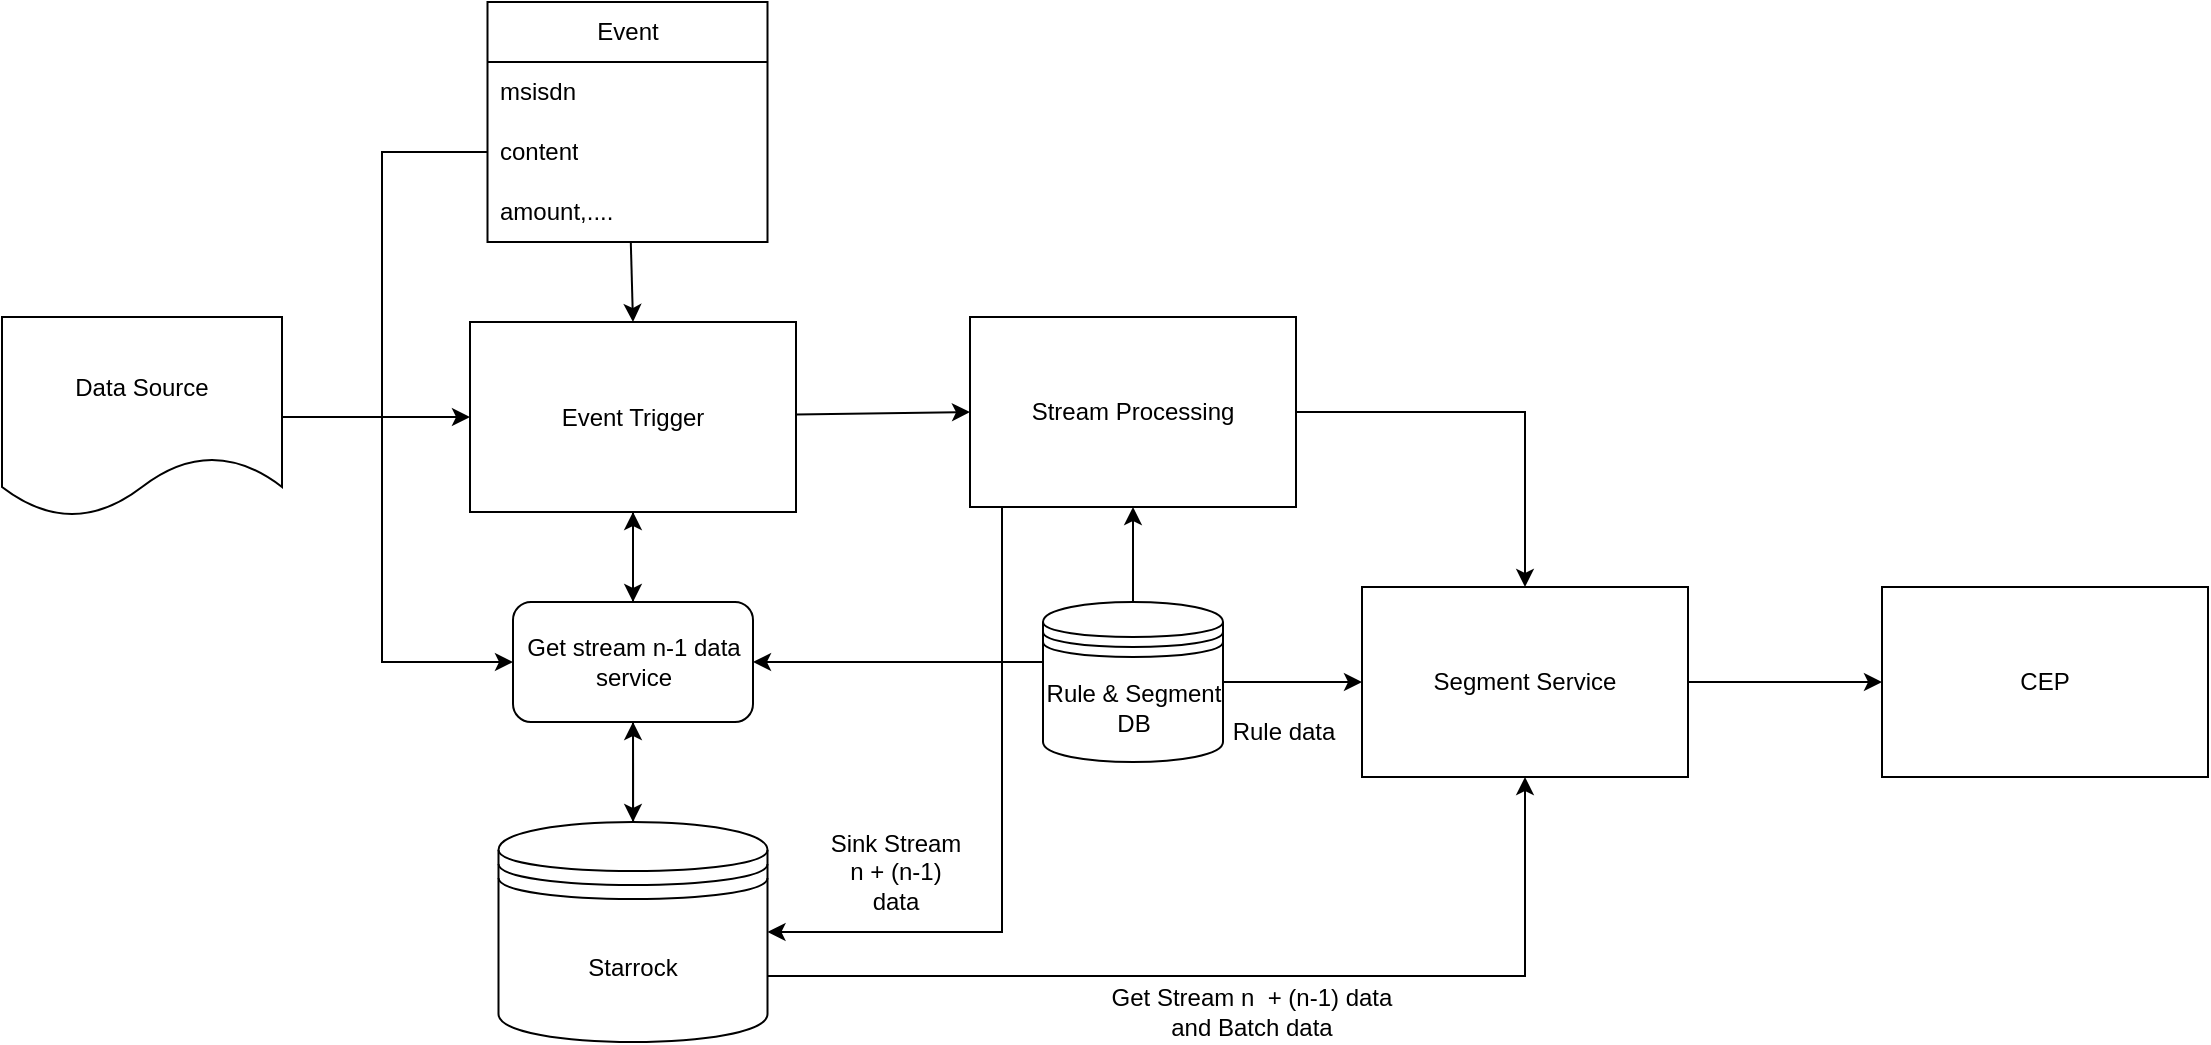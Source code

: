 <mxfile version="26.1.0" pages="6">
  <diagram name="Page-1" id="2a4DKPGKzgBVhFn4Mj35">
    <mxGraphModel dx="1520" dy="2384" grid="1" gridSize="10" guides="1" tooltips="1" connect="1" arrows="1" fold="1" page="1" pageScale="1" pageWidth="827" pageHeight="1169" math="0" shadow="0">
      <root>
        <mxCell id="0" />
        <mxCell id="1" parent="0" />
        <mxCell id="zNxumcALa8TS4kG8W1ZB-20" style="edgeStyle=orthogonalEdgeStyle;rounded=0;orthogonalLoop=1;jettySize=auto;html=1;entryX=0.5;entryY=1;entryDx=0;entryDy=0;" parent="1" source="zNxumcALa8TS4kG8W1ZB-2" target="zNxumcALa8TS4kG8W1ZB-6" edge="1">
          <mxGeometry relative="1" as="geometry" />
        </mxCell>
        <mxCell id="zNxumcALa8TS4kG8W1ZB-44" style="edgeStyle=orthogonalEdgeStyle;rounded=0;orthogonalLoop=1;jettySize=auto;html=1;exitX=1;exitY=0.7;exitDx=0;exitDy=0;entryX=0.5;entryY=1;entryDx=0;entryDy=0;" parent="1" source="zNxumcALa8TS4kG8W1ZB-2" target="zNxumcALa8TS4kG8W1ZB-41" edge="1">
          <mxGeometry relative="1" as="geometry" />
        </mxCell>
        <mxCell id="zNxumcALa8TS4kG8W1ZB-2" value="Starrock" style="shape=datastore;whiteSpace=wrap;html=1;" parent="1" vertex="1">
          <mxGeometry x="428.25" y="410" width="134.5" height="110" as="geometry" />
        </mxCell>
        <mxCell id="zNxumcALa8TS4kG8W1ZB-17" style="edgeStyle=orthogonalEdgeStyle;rounded=0;orthogonalLoop=1;jettySize=auto;html=1;entryX=0;entryY=0.5;entryDx=0;entryDy=0;" parent="1" source="zNxumcALa8TS4kG8W1ZB-4" target="zNxumcALa8TS4kG8W1ZB-5" edge="1">
          <mxGeometry relative="1" as="geometry" />
        </mxCell>
        <mxCell id="zNxumcALa8TS4kG8W1ZB-4" value="Data Source" style="shape=document;whiteSpace=wrap;html=1;boundedLbl=1;" parent="1" vertex="1">
          <mxGeometry x="180" y="157.5" width="140" height="100" as="geometry" />
        </mxCell>
        <mxCell id="zNxumcALa8TS4kG8W1ZB-18" style="edgeStyle=orthogonalEdgeStyle;rounded=0;orthogonalLoop=1;jettySize=auto;html=1;" parent="1" source="zNxumcALa8TS4kG8W1ZB-5" target="zNxumcALa8TS4kG8W1ZB-6" edge="1">
          <mxGeometry relative="1" as="geometry" />
        </mxCell>
        <mxCell id="zNxumcALa8TS4kG8W1ZB-37" style="rounded=0;orthogonalLoop=1;jettySize=auto;html=1;entryX=0;entryY=0.5;entryDx=0;entryDy=0;" parent="1" source="zNxumcALa8TS4kG8W1ZB-5" target="zNxumcALa8TS4kG8W1ZB-36" edge="1">
          <mxGeometry relative="1" as="geometry" />
        </mxCell>
        <mxCell id="zNxumcALa8TS4kG8W1ZB-5" value="Event Trigger" style="rounded=0;whiteSpace=wrap;html=1;" parent="1" vertex="1">
          <mxGeometry x="414" y="160" width="163" height="95" as="geometry" />
        </mxCell>
        <mxCell id="zNxumcALa8TS4kG8W1ZB-19" style="edgeStyle=orthogonalEdgeStyle;rounded=0;orthogonalLoop=1;jettySize=auto;html=1;entryX=0.5;entryY=0;entryDx=0;entryDy=0;" parent="1" source="zNxumcALa8TS4kG8W1ZB-6" target="zNxumcALa8TS4kG8W1ZB-2" edge="1">
          <mxGeometry relative="1" as="geometry" />
        </mxCell>
        <mxCell id="zNxumcALa8TS4kG8W1ZB-21" style="edgeStyle=orthogonalEdgeStyle;rounded=0;orthogonalLoop=1;jettySize=auto;html=1;entryX=0.5;entryY=1;entryDx=0;entryDy=0;" parent="1" source="zNxumcALa8TS4kG8W1ZB-6" target="zNxumcALa8TS4kG8W1ZB-5" edge="1">
          <mxGeometry relative="1" as="geometry" />
        </mxCell>
        <mxCell id="zNxumcALa8TS4kG8W1ZB-6" value="Get stream n-1 data service" style="rounded=1;whiteSpace=wrap;html=1;" parent="1" vertex="1">
          <mxGeometry x="435.5" y="300" width="120" height="60" as="geometry" />
        </mxCell>
        <mxCell id="zNxumcALa8TS4kG8W1ZB-27" style="rounded=0;orthogonalLoop=1;jettySize=auto;html=1;entryX=0;entryY=0.5;entryDx=0;entryDy=0;exitX=0;exitY=0.5;exitDx=0;exitDy=0;edgeStyle=orthogonalEdgeStyle;" parent="1" source="zNxumcALa8TS4kG8W1ZB-9" target="zNxumcALa8TS4kG8W1ZB-6" edge="1">
          <mxGeometry relative="1" as="geometry">
            <Array as="points">
              <mxPoint x="370" y="75" />
              <mxPoint x="370" y="330" />
            </Array>
          </mxGeometry>
        </mxCell>
        <mxCell id="zNxumcALa8TS4kG8W1ZB-29" style="rounded=0;orthogonalLoop=1;jettySize=auto;html=1;entryX=0.5;entryY=0;entryDx=0;entryDy=0;" parent="1" source="zNxumcALa8TS4kG8W1ZB-7" target="zNxumcALa8TS4kG8W1ZB-5" edge="1">
          <mxGeometry relative="1" as="geometry" />
        </mxCell>
        <mxCell id="zNxumcALa8TS4kG8W1ZB-7" value="Event" style="swimlane;fontStyle=0;childLayout=stackLayout;horizontal=1;startSize=30;horizontalStack=0;resizeParent=1;resizeParentMax=0;resizeLast=0;collapsible=1;marginBottom=0;whiteSpace=wrap;html=1;" parent="1" vertex="1">
          <mxGeometry x="422.75" width="140" height="120" as="geometry" />
        </mxCell>
        <mxCell id="zNxumcALa8TS4kG8W1ZB-8" value="msisdn" style="text;strokeColor=none;fillColor=none;align=left;verticalAlign=middle;spacingLeft=4;spacingRight=4;overflow=hidden;points=[[0,0.5],[1,0.5]];portConstraint=eastwest;rotatable=0;whiteSpace=wrap;html=1;" parent="zNxumcALa8TS4kG8W1ZB-7" vertex="1">
          <mxGeometry y="30" width="140" height="30" as="geometry" />
        </mxCell>
        <mxCell id="zNxumcALa8TS4kG8W1ZB-9" value="content" style="text;strokeColor=none;fillColor=none;align=left;verticalAlign=middle;spacingLeft=4;spacingRight=4;overflow=hidden;points=[[0,0.5],[1,0.5]];portConstraint=eastwest;rotatable=0;whiteSpace=wrap;html=1;" parent="zNxumcALa8TS4kG8W1ZB-7" vertex="1">
          <mxGeometry y="60" width="140" height="30" as="geometry" />
        </mxCell>
        <mxCell id="zNxumcALa8TS4kG8W1ZB-10" value="amount,...." style="text;strokeColor=none;fillColor=none;align=left;verticalAlign=middle;spacingLeft=4;spacingRight=4;overflow=hidden;points=[[0,0.5],[1,0.5]];portConstraint=eastwest;rotatable=0;whiteSpace=wrap;html=1;" parent="zNxumcALa8TS4kG8W1ZB-7" vertex="1">
          <mxGeometry y="90" width="140" height="30" as="geometry" />
        </mxCell>
        <mxCell id="zNxumcALa8TS4kG8W1ZB-43" style="edgeStyle=orthogonalEdgeStyle;rounded=0;orthogonalLoop=1;jettySize=auto;html=1;entryX=0;entryY=0.5;entryDx=0;entryDy=0;" parent="1" source="zNxumcALa8TS4kG8W1ZB-32" target="zNxumcALa8TS4kG8W1ZB-41" edge="1">
          <mxGeometry relative="1" as="geometry" />
        </mxCell>
        <mxCell id="yC1tDRG9gAqGj_ntBNiE-1" style="edgeStyle=orthogonalEdgeStyle;rounded=0;orthogonalLoop=1;jettySize=auto;html=1;entryX=0.5;entryY=1;entryDx=0;entryDy=0;" parent="1" source="zNxumcALa8TS4kG8W1ZB-32" target="zNxumcALa8TS4kG8W1ZB-36" edge="1">
          <mxGeometry relative="1" as="geometry" />
        </mxCell>
        <mxCell id="zNxumcALa8TS4kG8W1ZB-32" value="Rule &amp;amp; Segment DB" style="shape=datastore;whiteSpace=wrap;html=1;" parent="1" vertex="1">
          <mxGeometry x="700.5" y="300" width="90" height="80" as="geometry" />
        </mxCell>
        <mxCell id="zNxumcALa8TS4kG8W1ZB-33" style="rounded=0;orthogonalLoop=1;jettySize=auto;html=1;" parent="1" target="zNxumcALa8TS4kG8W1ZB-6" edge="1">
          <mxGeometry relative="1" as="geometry">
            <mxPoint x="701" y="330" as="sourcePoint" />
          </mxGeometry>
        </mxCell>
        <mxCell id="zNxumcALa8TS4kG8W1ZB-38" style="edgeStyle=orthogonalEdgeStyle;rounded=0;orthogonalLoop=1;jettySize=auto;html=1;entryX=1;entryY=0.5;entryDx=0;entryDy=0;exitX=0.25;exitY=1;exitDx=0;exitDy=0;" parent="1" source="zNxumcALa8TS4kG8W1ZB-36" target="zNxumcALa8TS4kG8W1ZB-2" edge="1">
          <mxGeometry relative="1" as="geometry">
            <Array as="points">
              <mxPoint x="680" y="253" />
              <mxPoint x="680" y="465" />
            </Array>
          </mxGeometry>
        </mxCell>
        <mxCell id="zNxumcALa8TS4kG8W1ZB-42" style="edgeStyle=orthogonalEdgeStyle;rounded=0;orthogonalLoop=1;jettySize=auto;html=1;" parent="1" source="zNxumcALa8TS4kG8W1ZB-36" target="zNxumcALa8TS4kG8W1ZB-41" edge="1">
          <mxGeometry relative="1" as="geometry" />
        </mxCell>
        <mxCell id="zNxumcALa8TS4kG8W1ZB-36" value="Stream Processing" style="rounded=0;whiteSpace=wrap;html=1;" parent="1" vertex="1">
          <mxGeometry x="664" y="157.5" width="163" height="95" as="geometry" />
        </mxCell>
        <mxCell id="zNxumcALa8TS4kG8W1ZB-39" value="Sink Stream n + (n-1) data" style="text;html=1;align=center;verticalAlign=middle;whiteSpace=wrap;rounded=0;" parent="1" vertex="1">
          <mxGeometry x="590" y="420" width="74" height="30" as="geometry" />
        </mxCell>
        <mxCell id="zNxumcALa8TS4kG8W1ZB-49" style="edgeStyle=orthogonalEdgeStyle;rounded=0;orthogonalLoop=1;jettySize=auto;html=1;" parent="1" source="zNxumcALa8TS4kG8W1ZB-41" target="zNxumcALa8TS4kG8W1ZB-48" edge="1">
          <mxGeometry relative="1" as="geometry" />
        </mxCell>
        <mxCell id="zNxumcALa8TS4kG8W1ZB-41" value="Segment Service" style="rounded=0;whiteSpace=wrap;html=1;" parent="1" vertex="1">
          <mxGeometry x="860" y="292.5" width="163" height="95" as="geometry" />
        </mxCell>
        <mxCell id="zNxumcALa8TS4kG8W1ZB-45" value="Get Stream n&amp;nbsp; + (n-1) data and Batch data" style="text;html=1;align=center;verticalAlign=middle;whiteSpace=wrap;rounded=0;" parent="1" vertex="1">
          <mxGeometry x="730" y="490" width="150" height="30" as="geometry" />
        </mxCell>
        <mxCell id="zNxumcALa8TS4kG8W1ZB-46" value="Rule data" style="text;html=1;align=center;verticalAlign=middle;whiteSpace=wrap;rounded=0;" parent="1" vertex="1">
          <mxGeometry x="790.5" y="350" width="60" height="30" as="geometry" />
        </mxCell>
        <mxCell id="zNxumcALa8TS4kG8W1ZB-48" value="CEP" style="rounded=0;whiteSpace=wrap;html=1;" parent="1" vertex="1">
          <mxGeometry x="1120" y="292.5" width="163" height="95" as="geometry" />
        </mxCell>
      </root>
    </mxGraphModel>
  </diagram>
  <diagram id="xseD4UBnlJ_RGD8H1qrA" name="Page-2">
    <mxGraphModel grid="1" page="1" gridSize="10" guides="1" tooltips="1" connect="1" arrows="1" fold="1" pageScale="1" pageWidth="827" pageHeight="1169" math="0" shadow="0">
      <root>
        <mxCell id="0" />
        <mxCell id="1" parent="0" />
        <mxCell id="ee4ISd0ke6B4WLnKGwTi-4" value="" style="shape=umlLifeline;perimeter=lifelinePerimeter;whiteSpace=wrap;html=1;container=1;dropTarget=0;collapsible=0;recursiveResize=0;outlineConnect=0;portConstraint=eastwest;newEdgeStyle={&quot;curved&quot;:0,&quot;rounded&quot;:0};participant=umlActor;" vertex="1" parent="1">
          <mxGeometry x="190" y="70" width="20" height="300" as="geometry" />
        </mxCell>
        <mxCell id="ee4ISd0ke6B4WLnKGwTi-19" value="" style="html=1;points=[[0,0,0,0,5],[0,1,0,0,-5],[1,0,0,0,5],[1,1,0,0,-5]];perimeter=orthogonalPerimeter;outlineConnect=0;targetShapes=umlLifeline;portConstraint=eastwest;newEdgeStyle={&quot;curved&quot;:0,&quot;rounded&quot;:0};" vertex="1" parent="ee4ISd0ke6B4WLnKGwTi-4">
          <mxGeometry x="5" y="50" width="10" height="160" as="geometry" />
        </mxCell>
        <mxCell id="ee4ISd0ke6B4WLnKGwTi-5" value="" style="shape=umlLifeline;perimeter=lifelinePerimeter;whiteSpace=wrap;html=1;container=1;dropTarget=0;collapsible=0;recursiveResize=0;outlineConnect=0;portConstraint=eastwest;newEdgeStyle={&quot;curved&quot;:0,&quot;rounded&quot;:0};participant=umlBoundary;" vertex="1" parent="1">
          <mxGeometry x="310" y="70" width="50" height="300" as="geometry" />
        </mxCell>
        <mxCell id="ee4ISd0ke6B4WLnKGwTi-22" value="" style="html=1;points=[[0,0,0,0,5],[0,1,0,0,-5],[1,0,0,0,5],[1,1,0,0,-5]];perimeter=orthogonalPerimeter;outlineConnect=0;targetShapes=umlLifeline;portConstraint=eastwest;newEdgeStyle={&quot;curved&quot;:0,&quot;rounded&quot;:0};" vertex="1" parent="ee4ISd0ke6B4WLnKGwTi-5">
          <mxGeometry x="20" y="60" width="10" height="90" as="geometry" />
        </mxCell>
        <mxCell id="ee4ISd0ke6B4WLnKGwTi-6" value="" style="shape=umlLifeline;perimeter=lifelinePerimeter;whiteSpace=wrap;html=1;container=1;dropTarget=0;collapsible=0;recursiveResize=0;outlineConnect=0;portConstraint=eastwest;newEdgeStyle={&quot;curved&quot;:0,&quot;rounded&quot;:0};participant=umlControl;" vertex="1" parent="1">
          <mxGeometry x="460" y="70" width="40" height="300" as="geometry" />
        </mxCell>
        <mxCell id="yI3faxb9LtJFicsF6nKh-2" value="" style="html=1;points=[[0,0,0,0,5],[0,1,0,0,-5],[1,0,0,0,5],[1,1,0,0,-5]];perimeter=orthogonalPerimeter;outlineConnect=0;targetShapes=umlLifeline;portConstraint=eastwest;newEdgeStyle={&quot;curved&quot;:0,&quot;rounded&quot;:0};" vertex="1" parent="ee4ISd0ke6B4WLnKGwTi-6">
          <mxGeometry x="15" y="70" width="10" height="90" as="geometry" />
        </mxCell>
        <mxCell id="ee4ISd0ke6B4WLnKGwTi-7" value="" style="shape=umlLifeline;perimeter=lifelinePerimeter;whiteSpace=wrap;html=1;container=1;dropTarget=0;collapsible=0;recursiveResize=0;outlineConnect=0;portConstraint=eastwest;newEdgeStyle={&quot;curved&quot;:0,&quot;rounded&quot;:0};participant=umlEntity;" vertex="1" parent="1">
          <mxGeometry x="600" y="70" width="40" height="300" as="geometry" />
        </mxCell>
        <mxCell id="ee4ISd0ke6B4WLnKGwTi-21" value="Định nghĩa Segment" style="html=1;verticalAlign=bottom;endArrow=open;dashed=1;endSize=8;curved=0;rounded=0;exitX=1;exitY=1;exitDx=0;exitDy=-5;" edge="1" parent="1">
          <mxGeometry relative="1" as="geometry">
            <mxPoint x="330" y="140" as="targetPoint" />
            <mxPoint x="205" y="140" as="sourcePoint" />
          </mxGeometry>
        </mxCell>
        <mxCell id="yI3faxb9LtJFicsF6nKh-1" value="Định nghĩa Segment" style="html=1;verticalAlign=bottom;endArrow=open;dashed=1;endSize=8;curved=0;rounded=0;exitX=1;exitY=1;exitDx=0;exitDy=-5;" edge="1" parent="1" target="yI3faxb9LtJFicsF6nKh-2">
          <mxGeometry relative="1" as="geometry">
            <mxPoint x="465" y="160" as="targetPoint" />
            <mxPoint x="340" y="160" as="sourcePoint" />
          </mxGeometry>
        </mxCell>
      </root>
    </mxGraphModel>
  </diagram>
  <diagram id="Y19RTW9i6HRGd97qDLCc" name="Page-3">
    <mxGraphModel grid="1" page="1" gridSize="10" guides="1" tooltips="1" connect="1" arrows="1" fold="1" pageScale="1" pageWidth="827" pageHeight="1169" math="0" shadow="0">
      <root>
        <mxCell id="0" />
        <mxCell id="1" parent="0" />
        <mxCell id="S_y2BhlfMbtyOfVGPwL9-1" value="" style="ellipse;html=1;shape=startState;fillColor=#000000;strokeColor=#ff0000;" vertex="1" parent="1">
          <mxGeometry x="300" y="100" width="30" height="30" as="geometry" />
        </mxCell>
        <mxCell id="S_y2BhlfMbtyOfVGPwL9-2" value="" style="edgeStyle=orthogonalEdgeStyle;html=1;verticalAlign=bottom;endArrow=open;endSize=8;strokeColor=#ff0000;rounded=0;" edge="1" source="S_y2BhlfMbtyOfVGPwL9-1" parent="1">
          <mxGeometry relative="1" as="geometry">
            <mxPoint x="315" y="190" as="targetPoint" />
          </mxGeometry>
        </mxCell>
        <mxCell id="mTTQh0H9jsa0s2Lwyz7x-2" style="edgeStyle=orthogonalEdgeStyle;rounded=0;orthogonalLoop=1;jettySize=auto;html=1;" edge="1" parent="1" source="S_y2BhlfMbtyOfVGPwL9-3" target="mTTQh0H9jsa0s2Lwyz7x-1">
          <mxGeometry relative="1" as="geometry" />
        </mxCell>
        <mxCell id="S_y2BhlfMbtyOfVGPwL9-3" value="Event mới đến" style="rounded=1;whiteSpace=wrap;html=1;" vertex="1" parent="1">
          <mxGeometry x="255" y="190" width="120" height="60" as="geometry" />
        </mxCell>
        <mxCell id="mTTQh0H9jsa0s2Lwyz7x-1" value="Thêm Event&amp;nbsp; vào Event Trigger" style="rounded=1;whiteSpace=wrap;html=1;" vertex="1" parent="1">
          <mxGeometry x="255" y="310" width="120" height="60" as="geometry" />
        </mxCell>
        <mxCell id="HIq7FQWT_MqiFnwWiVm_-1" value="Get các Rule bị ảnh hưởng bởi Event" style="rounded=1;whiteSpace=wrap;html=1;" vertex="1" parent="1">
          <mxGeometry x="255" y="420" width="120" height="60" as="geometry" />
        </mxCell>
        <mxCell id="HIq7FQWT_MqiFnwWiVm_-2" value="" style="endArrow=classic;html=1;rounded=0;" edge="1" parent="1" target="HIq7FQWT_MqiFnwWiVm_-1">
          <mxGeometry width="50" height="50" relative="1" as="geometry">
            <mxPoint x="315" y="371" as="sourcePoint" />
            <mxPoint x="480" y="420" as="targetPoint" />
          </mxGeometry>
        </mxCell>
        <mxCell id="HIq7FQWT_MqiFnwWiVm_-8" style="edgeStyle=orthogonalEdgeStyle;rounded=0;orthogonalLoop=1;jettySize=auto;html=1;" edge="1" parent="1" source="HIq7FQWT_MqiFnwWiVm_-3" target="HIq7FQWT_MqiFnwWiVm_-7">
          <mxGeometry relative="1" as="geometry" />
        </mxCell>
        <mxCell id="HIq7FQWT_MqiFnwWiVm_-3" value="Kiểm tra&amp;nbsp;&lt;div&gt;Stream n-1&amp;nbsp;&lt;span style=&quot;background-color: transparent; color: light-dark(rgb(0, 0, 0), rgb(255, 255, 255));&quot;&gt;data&lt;/span&gt;&lt;/div&gt;&lt;div&gt;&lt;span style=&quot;background-color: transparent; color: light-dark(rgb(0, 0, 0), rgb(255, 255, 255));&quot;&gt;&amp;nbsp;có trong window&lt;/span&gt;&lt;/div&gt;&lt;div&gt;&lt;span style=&quot;background-color: transparent; color: light-dark(rgb(0, 0, 0), rgb(255, 255, 255));&quot;&gt;&amp;nbsp;chưa&lt;/span&gt;&lt;/div&gt;" style="rhombus;whiteSpace=wrap;html=1;" vertex="1" parent="1">
          <mxGeometry x="605" y="395" width="120" height="110" as="geometry" />
        </mxCell>
        <mxCell id="HIq7FQWT_MqiFnwWiVm_-5" value="" style="endArrow=classic;html=1;rounded=0;exitX=0.5;exitY=0;exitDx=0;exitDy=0;" edge="1" parent="1" source="HIq7FQWT_MqiFnwWiVm_-3">
          <mxGeometry width="50" height="50" relative="1" as="geometry">
            <mxPoint x="665" y="380" as="sourcePoint" />
            <mxPoint x="665" y="330" as="targetPoint" />
          </mxGeometry>
        </mxCell>
        <mxCell id="HIq7FQWT_MqiFnwWiVm_-6" value="" style="ellipse;html=1;shape=endState;fillColor=#000000;strokeColor=#ff0000;" vertex="1" parent="1">
          <mxGeometry x="650" y="300" width="30" height="30" as="geometry" />
        </mxCell>
        <mxCell id="HIq7FQWT_MqiFnwWiVm_-10" style="edgeStyle=orthogonalEdgeStyle;rounded=0;orthogonalLoop=1;jettySize=auto;html=1;entryX=1;entryY=0.5;entryDx=0;entryDy=0;exitX=0.5;exitY=0;exitDx=0;exitDy=0;" edge="1" parent="1" source="HIq7FQWT_MqiFnwWiVm_-7" target="HIq7FQWT_MqiFnwWiVm_-6">
          <mxGeometry relative="1" as="geometry">
            <mxPoint x="932" y="450" as="targetPoint" />
          </mxGeometry>
        </mxCell>
        <mxCell id="HIq7FQWT_MqiFnwWiVm_-7" value="Get Stream&amp;nbsp; n-1 data và thêm vào window" style="rounded=1;whiteSpace=wrap;html=1;" vertex="1" parent="1">
          <mxGeometry x="775" y="420" width="120" height="60" as="geometry" />
        </mxCell>
        <mxCell id="Wlm7chA9T3j5c8qjNMgp-1" value="Có rồi" style="text;align=center;fontStyle=1;verticalAlign=middle;spacingLeft=3;spacingRight=3;strokeColor=none;rotatable=0;points=[[0,0.5],[1,0.5]];portConstraint=eastwest;html=1;" vertex="1" parent="1">
          <mxGeometry x="600" y="350" width="80" height="26" as="geometry" />
        </mxCell>
        <mxCell id="Wlm7chA9T3j5c8qjNMgp-2" value="Chưa có" style="text;align=center;fontStyle=1;verticalAlign=middle;spacingLeft=3;spacingRight=3;strokeColor=none;rotatable=0;points=[[0,0.5],[1,0.5]];portConstraint=eastwest;html=1;" vertex="1" parent="1">
          <mxGeometry x="705" y="420" width="80" height="26" as="geometry" />
        </mxCell>
        <mxCell id="JIzNahjg5HLGuAbO5JnW-4" style="edgeStyle=orthogonalEdgeStyle;rounded=0;orthogonalLoop=1;jettySize=auto;html=1;" edge="1" parent="1" source="JIzNahjg5HLGuAbO5JnW-2" target="HIq7FQWT_MqiFnwWiVm_-3">
          <mxGeometry relative="1" as="geometry" />
        </mxCell>
        <mxCell id="JIzNahjg5HLGuAbO5JnW-6" style="edgeStyle=orthogonalEdgeStyle;rounded=0;orthogonalLoop=1;jettySize=auto;html=1;entryX=0;entryY=0.5;entryDx=0;entryDy=0;exitX=0.5;exitY=0;exitDx=0;exitDy=0;" edge="1" parent="1" source="JIzNahjg5HLGuAbO5JnW-2" target="HIq7FQWT_MqiFnwWiVm_-6">
          <mxGeometry relative="1" as="geometry" />
        </mxCell>
        <mxCell id="JIzNahjg5HLGuAbO5JnW-2" value="(Optional) Check&amp;nbsp;&lt;div&gt;Batch condition&lt;/div&gt;" style="rhombus;whiteSpace=wrap;html=1;" vertex="1" parent="1">
          <mxGeometry x="440" y="395" width="120" height="110" as="geometry" />
        </mxCell>
        <mxCell id="JIzNahjg5HLGuAbO5JnW-3" style="edgeStyle=orthogonalEdgeStyle;rounded=0;orthogonalLoop=1;jettySize=auto;html=1;" edge="1" parent="1" source="HIq7FQWT_MqiFnwWiVm_-1">
          <mxGeometry relative="1" as="geometry">
            <mxPoint x="440" y="449" as="targetPoint" />
          </mxGeometry>
        </mxCell>
        <mxCell id="JIzNahjg5HLGuAbO5JnW-7" value="False" style="text;align=center;fontStyle=1;verticalAlign=middle;spacingLeft=3;spacingRight=3;strokeColor=none;rotatable=0;points=[[0,0.5],[1,0.5]];portConstraint=eastwest;html=1;" vertex="1" parent="1">
          <mxGeometry x="480" y="344" width="80" height="26" as="geometry" />
        </mxCell>
        <mxCell id="JIzNahjg5HLGuAbO5JnW-8" value="True" style="text;align=center;fontStyle=1;verticalAlign=middle;spacingLeft=3;spacingRight=3;strokeColor=none;rotatable=0;points=[[0,0.5],[1,0.5]];portConstraint=eastwest;html=1;" vertex="1" parent="1">
          <mxGeometry x="540" y="420" width="80" height="26" as="geometry" />
        </mxCell>
      </root>
    </mxGraphModel>
  </diagram>
  <diagram id="G9TNUkl2aJRzZ7oZ1DIX" name="Page-4">
    <mxGraphModel dx="934" dy="525" grid="1" gridSize="10" guides="1" tooltips="1" connect="1" arrows="1" fold="1" page="1" pageScale="1" pageWidth="827" pageHeight="1169" math="0" shadow="0">
      <root>
        <mxCell id="0" />
        <mxCell id="1" parent="0" />
        <mxCell id="-SZBUeJb2r7pTj3P9bW3-1" value="" style="ellipse;html=1;shape=startState;fillColor=#000000;strokeColor=#ff0000;" vertex="1" parent="1">
          <mxGeometry x="295" y="240" width="30" height="30" as="geometry" />
        </mxCell>
        <mxCell id="-SZBUeJb2r7pTj3P9bW3-2" value="" style="edgeStyle=orthogonalEdgeStyle;html=1;verticalAlign=bottom;endArrow=open;endSize=8;strokeColor=#ff0000;rounded=0;" edge="1" parent="1" source="-SZBUeJb2r7pTj3P9bW3-1">
          <mxGeometry relative="1" as="geometry">
            <mxPoint x="310" y="330" as="targetPoint" />
          </mxGeometry>
        </mxCell>
        <mxCell id="-SZBUeJb2r7pTj3P9bW3-3" style="edgeStyle=orthogonalEdgeStyle;rounded=0;orthogonalLoop=1;jettySize=auto;html=1;" edge="1" parent="1" source="-SZBUeJb2r7pTj3P9bW3-4" target="-SZBUeJb2r7pTj3P9bW3-5">
          <mxGeometry relative="1" as="geometry" />
        </mxCell>
        <mxCell id="-SZBUeJb2r7pTj3P9bW3-4" value="WIndow Trigger" style="rounded=1;whiteSpace=wrap;html=1;" vertex="1" parent="1">
          <mxGeometry x="250" y="330" width="120" height="60" as="geometry" />
        </mxCell>
        <mxCell id="-SZBUeJb2r7pTj3P9bW3-5" value="Get các rule cần tính toán" style="rounded=1;whiteSpace=wrap;html=1;" vertex="1" parent="1">
          <mxGeometry x="250" y="450" width="120" height="60" as="geometry" />
        </mxCell>
        <mxCell id="-SZBUeJb2r7pTj3P9bW3-6" style="edgeStyle=orthogonalEdgeStyle;rounded=0;orthogonalLoop=1;jettySize=auto;html=1;entryX=0;entryY=0.5;entryDx=0;entryDy=0;" edge="1" parent="1" source="-SZBUeJb2r7pTj3P9bW3-7" target="1cP7O6RitLThEY-sTmdq-1">
          <mxGeometry relative="1" as="geometry">
            <mxPoint x="465.0" y="590" as="targetPoint" />
          </mxGeometry>
        </mxCell>
        <mxCell id="-SZBUeJb2r7pTj3P9bW3-7" value="Tổng hợp các feature&amp;nbsp; cần tính toán trên toàn bộ các rule" style="rounded=1;whiteSpace=wrap;html=1;" vertex="1" parent="1">
          <mxGeometry x="250" y="560" width="120" height="60" as="geometry" />
        </mxCell>
        <mxCell id="-SZBUeJb2r7pTj3P9bW3-8" value="" style="endArrow=classic;html=1;rounded=0;" edge="1" parent="1" target="-SZBUeJb2r7pTj3P9bW3-7">
          <mxGeometry width="50" height="50" relative="1" as="geometry">
            <mxPoint x="310" y="511" as="sourcePoint" />
            <mxPoint x="475" y="560" as="targetPoint" />
          </mxGeometry>
        </mxCell>
        <mxCell id="1cP7O6RitLThEY-sTmdq-3" style="edgeStyle=orthogonalEdgeStyle;rounded=0;orthogonalLoop=1;jettySize=auto;html=1;entryX=0.5;entryY=1;entryDx=0;entryDy=0;" edge="1" parent="1" source="1cP7O6RitLThEY-sTmdq-1" target="1cP7O6RitLThEY-sTmdq-2">
          <mxGeometry relative="1" as="geometry" />
        </mxCell>
        <mxCell id="1cP7O6RitLThEY-sTmdq-1" value="Kết hợp&amp;nbsp; dữ liệu từ Stream n-1 data." style="rounded=1;whiteSpace=wrap;html=1;" vertex="1" parent="1">
          <mxGeometry x="470" y="560" width="120" height="60" as="geometry" />
        </mxCell>
        <mxCell id="1cP7O6RitLThEY-sTmdq-5" style="edgeStyle=orthogonalEdgeStyle;rounded=0;orthogonalLoop=1;jettySize=auto;html=1;" edge="1" parent="1" source="1cP7O6RitLThEY-sTmdq-2" target="1cP7O6RitLThEY-sTmdq-4">
          <mxGeometry relative="1" as="geometry" />
        </mxCell>
        <mxCell id="1cP7O6RitLThEY-sTmdq-2" value="Tính&amp;nbsp; toán các feature&amp;nbsp; n + (n-1) cho Stream data" style="rounded=1;whiteSpace=wrap;html=1;" vertex="1" parent="1">
          <mxGeometry x="470" y="450" width="120" height="60" as="geometry" />
        </mxCell>
        <mxCell id="1cP7O6RitLThEY-sTmdq-7" style="edgeStyle=orthogonalEdgeStyle;rounded=0;orthogonalLoop=1;jettySize=auto;html=1;" edge="1" parent="1" source="1cP7O6RitLThEY-sTmdq-4" target="1cP7O6RitLThEY-sTmdq-6">
          <mxGeometry relative="1" as="geometry" />
        </mxCell>
        <mxCell id="1cP7O6RitLThEY-sTmdq-4" value="Sink kết quả về DB" style="rounded=1;whiteSpace=wrap;html=1;" vertex="1" parent="1">
          <mxGeometry x="470" y="330" width="120" height="60" as="geometry" />
        </mxCell>
        <mxCell id="1cP7O6RitLThEY-sTmdq-9" style="edgeStyle=orthogonalEdgeStyle;rounded=0;orthogonalLoop=1;jettySize=auto;html=1;" edge="1" parent="1" source="1cP7O6RitLThEY-sTmdq-6" target="1cP7O6RitLThEY-sTmdq-8">
          <mxGeometry relative="1" as="geometry" />
        </mxCell>
        <mxCell id="1cP7O6RitLThEY-sTmdq-6" value="Bắn Event Trigger cho Segment Service" style="rounded=1;whiteSpace=wrap;html=1;" vertex="1" parent="1">
          <mxGeometry x="470" y="225" width="120" height="60" as="geometry" />
        </mxCell>
        <mxCell id="1cP7O6RitLThEY-sTmdq-8" value="" style="ellipse;html=1;shape=endState;fillColor=#000000;strokeColor=#ff0000;" vertex="1" parent="1">
          <mxGeometry x="690" y="241" width="30" height="30" as="geometry" />
        </mxCell>
      </root>
    </mxGraphModel>
  </diagram>
  <diagram id="kSCItrhOrtNJcK_z8ORe" name="Page-5">
    <mxGraphModel dx="934" dy="525" grid="1" gridSize="10" guides="1" tooltips="1" connect="1" arrows="1" fold="1" page="1" pageScale="1" pageWidth="827" pageHeight="1169" math="0" shadow="0">
      <root>
        <mxCell id="0" />
        <mxCell id="1" parent="0" />
        <mxCell id="aM-LDi0DEXh7pvJpqHTz-1" value="" style="ellipse;html=1;shape=startState;fillColor=#000000;strokeColor=#ff0000;" vertex="1" parent="1">
          <mxGeometry x="215" y="115" width="30" height="30" as="geometry" />
        </mxCell>
        <mxCell id="aM-LDi0DEXh7pvJpqHTz-2" value="" style="edgeStyle=orthogonalEdgeStyle;html=1;verticalAlign=bottom;endArrow=open;endSize=8;strokeColor=#ff0000;rounded=0;" edge="1" parent="1" source="aM-LDi0DEXh7pvJpqHTz-1">
          <mxGeometry relative="1" as="geometry">
            <mxPoint x="230" y="205" as="targetPoint" />
          </mxGeometry>
        </mxCell>
        <mxCell id="aM-LDi0DEXh7pvJpqHTz-3" style="edgeStyle=orthogonalEdgeStyle;rounded=0;orthogonalLoop=1;jettySize=auto;html=1;" edge="1" parent="1" source="aM-LDi0DEXh7pvJpqHTz-4" target="aM-LDi0DEXh7pvJpqHTz-5">
          <mxGeometry relative="1" as="geometry" />
        </mxCell>
        <mxCell id="aM-LDi0DEXh7pvJpqHTz-4" value="Nhận Event Trigger" style="rounded=1;whiteSpace=wrap;html=1;" vertex="1" parent="1">
          <mxGeometry x="170" y="205" width="120" height="60" as="geometry" />
        </mxCell>
        <mxCell id="aM-LDi0DEXh7pvJpqHTz-18" value="" style="edgeStyle=orthogonalEdgeStyle;rounded=0;orthogonalLoop=1;jettySize=auto;html=1;" edge="1" parent="1" source="aM-LDi0DEXh7pvJpqHTz-5" target="aM-LDi0DEXh7pvJpqHTz-7">
          <mxGeometry relative="1" as="geometry" />
        </mxCell>
        <mxCell id="aM-LDi0DEXh7pvJpqHTz-5" value="Get Batch + Stream data" style="rounded=1;whiteSpace=wrap;html=1;" vertex="1" parent="1">
          <mxGeometry x="170" y="325" width="120" height="60" as="geometry" />
        </mxCell>
        <mxCell id="2k0KSnkG3fz7bxDLQJ_4-2" style="edgeStyle=orthogonalEdgeStyle;rounded=0;orthogonalLoop=1;jettySize=auto;html=1;" edge="1" parent="1" source="aM-LDi0DEXh7pvJpqHTz-7" target="2k0KSnkG3fz7bxDLQJ_4-1">
          <mxGeometry relative="1" as="geometry" />
        </mxCell>
        <mxCell id="aM-LDi0DEXh7pvJpqHTz-7" value="Kiểm tra msisdn phù hợp" style="rounded=1;whiteSpace=wrap;html=1;" vertex="1" parent="1">
          <mxGeometry x="370" y="325" width="120" height="60" as="geometry" />
        </mxCell>
        <mxCell id="aM-LDi0DEXh7pvJpqHTz-17" value="" style="ellipse;html=1;shape=endState;fillColor=#000000;strokeColor=#ff0000;" vertex="1" parent="1">
          <mxGeometry x="415" y="115" width="30" height="30" as="geometry" />
        </mxCell>
        <mxCell id="2k0KSnkG3fz7bxDLQJ_4-7" style="edgeStyle=orthogonalEdgeStyle;rounded=0;orthogonalLoop=1;jettySize=auto;html=1;entryX=0.5;entryY=1;entryDx=0;entryDy=0;" edge="1" parent="1" source="2k0KSnkG3fz7bxDLQJ_4-1" target="aM-LDi0DEXh7pvJpqHTz-17">
          <mxGeometry relative="1" as="geometry" />
        </mxCell>
        <mxCell id="2k0KSnkG3fz7bxDLQJ_4-1" value="Bắn cho CEP" style="rounded=1;whiteSpace=wrap;html=1;" vertex="1" parent="1">
          <mxGeometry x="370" y="205" width="120" height="60" as="geometry" />
        </mxCell>
      </root>
    </mxGraphModel>
  </diagram>
  <diagram id="6OjAJJqn_uUrCK3_4OOp" name="Page-6">
    <mxGraphModel dx="794" dy="446" grid="1" gridSize="10" guides="1" tooltips="1" connect="1" arrows="1" fold="1" page="1" pageScale="1" pageWidth="827" pageHeight="1169" math="0" shadow="0">
      <root>
        <mxCell id="0" />
        <mxCell id="1" parent="0" />
        <mxCell id="xNVig1oWi0F01Kx-xm6R-1" value="" style="ellipse;html=1;shape=startState;fillColor=#000000;strokeColor=#ff0000;" vertex="1" parent="1">
          <mxGeometry x="255" y="170" width="30" height="30" as="geometry" />
        </mxCell>
        <mxCell id="xNVig1oWi0F01Kx-xm6R-2" value="" style="edgeStyle=orthogonalEdgeStyle;html=1;verticalAlign=bottom;endArrow=open;endSize=8;strokeColor=#ff0000;rounded=0;" edge="1" parent="1" source="xNVig1oWi0F01Kx-xm6R-1">
          <mxGeometry relative="1" as="geometry">
            <mxPoint x="270" y="260" as="targetPoint" />
          </mxGeometry>
        </mxCell>
        <mxCell id="xNVig1oWi0F01Kx-xm6R-3" style="edgeStyle=orthogonalEdgeStyle;rounded=0;orthogonalLoop=1;jettySize=auto;html=1;" edge="1" parent="1" source="xNVig1oWi0F01Kx-xm6R-4" target="xNVig1oWi0F01Kx-xm6R-6">
          <mxGeometry relative="1" as="geometry" />
        </mxCell>
        <mxCell id="xNVig1oWi0F01Kx-xm6R-4" value="Định nghĩa một segment mới" style="rounded=1;whiteSpace=wrap;html=1;" vertex="1" parent="1">
          <mxGeometry x="210" y="260" width="120" height="60" as="geometry" />
        </mxCell>
        <mxCell id="xNVig1oWi0F01Kx-xm6R-5" value="" style="edgeStyle=orthogonalEdgeStyle;rounded=0;orthogonalLoop=1;jettySize=auto;html=1;" edge="1" parent="1" source="xNVig1oWi0F01Kx-xm6R-6" target="xNVig1oWi0F01Kx-xm6R-8">
          <mxGeometry relative="1" as="geometry" />
        </mxCell>
        <mxCell id="xNVig1oWi0F01Kx-xm6R-6" value="Cập nhật Rule DB" style="rounded=1;whiteSpace=wrap;html=1;" vertex="1" parent="1">
          <mxGeometry x="210" y="380" width="120" height="60" as="geometry" />
        </mxCell>
        <mxCell id="xNVig1oWi0F01Kx-xm6R-12" style="edgeStyle=orthogonalEdgeStyle;rounded=0;orthogonalLoop=1;jettySize=auto;html=1;" edge="1" parent="1" source="xNVig1oWi0F01Kx-xm6R-8" target="xNVig1oWi0F01Kx-xm6R-11">
          <mxGeometry relative="1" as="geometry" />
        </mxCell>
        <mxCell id="xNVig1oWi0F01Kx-xm6R-8" value="Tổng hợp dữ liệu Batch,&amp;nbsp; Stream n-1 ứng với Segment" style="rounded=1;whiteSpace=wrap;html=1;" vertex="1" parent="1">
          <mxGeometry x="210" y="510" width="120" height="60" as="geometry" />
        </mxCell>
        <mxCell id="xNVig1oWi0F01Kx-xm6R-9" value="" style="ellipse;html=1;shape=endState;fillColor=#000000;strokeColor=#ff0000;" vertex="1" parent="1">
          <mxGeometry x="459" y="170" width="30" height="30" as="geometry" />
        </mxCell>
        <mxCell id="xNVig1oWi0F01Kx-xm6R-10" style="edgeStyle=orthogonalEdgeStyle;rounded=0;orthogonalLoop=1;jettySize=auto;html=1;" edge="1" parent="1" source="xNVig1oWi0F01Kx-xm6R-11">
          <mxGeometry relative="1" as="geometry">
            <mxPoint x="480" y="440" as="targetPoint" />
          </mxGeometry>
        </mxCell>
        <mxCell id="xNVig1oWi0F01Kx-xm6R-11" value="Get các msisdn có&amp;nbsp; Batch data thỏa mãn" style="rounded=1;whiteSpace=wrap;html=1;" vertex="1" parent="1">
          <mxGeometry x="420" y="510" width="120" height="60" as="geometry" />
        </mxCell>
        <mxCell id="xNVig1oWi0F01Kx-xm6R-15" style="edgeStyle=orthogonalEdgeStyle;rounded=0;orthogonalLoop=1;jettySize=auto;html=1;entryX=0.5;entryY=1;entryDx=0;entryDy=0;" edge="1" parent="1" source="xNVig1oWi0F01Kx-xm6R-13" target="xNVig1oWi0F01Kx-xm6R-14">
          <mxGeometry relative="1" as="geometry" />
        </mxCell>
        <mxCell id="xNVig1oWi0F01Kx-xm6R-13" value="Bắn Stream n-1 data tới các các window của các msisdn có&amp;nbsp; Event Stream n" style="rounded=1;whiteSpace=wrap;html=1;" vertex="1" parent="1">
          <mxGeometry x="414" y="380" width="120" height="60" as="geometry" />
        </mxCell>
        <mxCell id="xNVig1oWi0F01Kx-xm6R-16" style="edgeStyle=orthogonalEdgeStyle;rounded=0;orthogonalLoop=1;jettySize=auto;html=1;entryX=0.5;entryY=1;entryDx=0;entryDy=0;" edge="1" parent="1" source="xNVig1oWi0F01Kx-xm6R-14" target="xNVig1oWi0F01Kx-xm6R-9">
          <mxGeometry relative="1" as="geometry" />
        </mxCell>
        <mxCell id="xNVig1oWi0F01Kx-xm6R-14" value="Tính toán tổng hợp với tập Rule set mới" style="rounded=1;whiteSpace=wrap;html=1;" vertex="1" parent="1">
          <mxGeometry x="414" y="260" width="120" height="60" as="geometry" />
        </mxCell>
      </root>
    </mxGraphModel>
  </diagram>
</mxfile>
